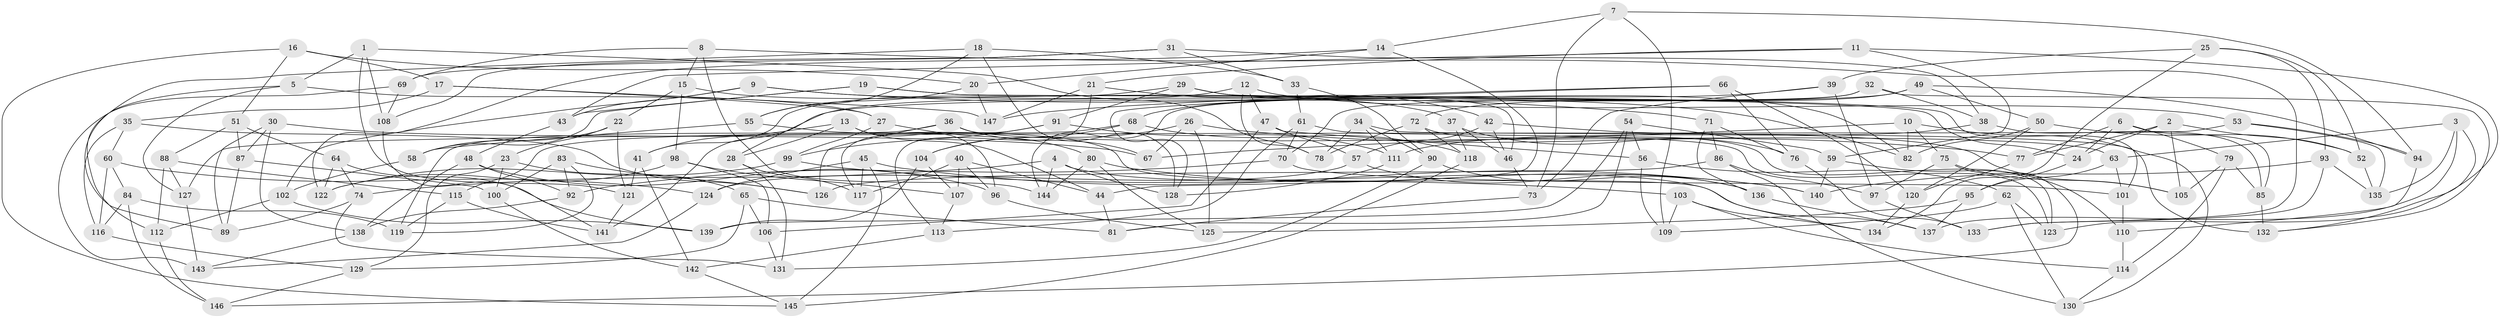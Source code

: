 // coarse degree distribution, {6: 0.47368421052631576, 4: 0.4631578947368421, 5: 0.05263157894736842, 3: 0.010526315789473684}
// Generated by graph-tools (version 1.1) at 2025/42/03/06/25 10:42:25]
// undirected, 147 vertices, 294 edges
graph export_dot {
graph [start="1"]
  node [color=gray90,style=filled];
  1;
  2;
  3;
  4;
  5;
  6;
  7;
  8;
  9;
  10;
  11;
  12;
  13;
  14;
  15;
  16;
  17;
  18;
  19;
  20;
  21;
  22;
  23;
  24;
  25;
  26;
  27;
  28;
  29;
  30;
  31;
  32;
  33;
  34;
  35;
  36;
  37;
  38;
  39;
  40;
  41;
  42;
  43;
  44;
  45;
  46;
  47;
  48;
  49;
  50;
  51;
  52;
  53;
  54;
  55;
  56;
  57;
  58;
  59;
  60;
  61;
  62;
  63;
  64;
  65;
  66;
  67;
  68;
  69;
  70;
  71;
  72;
  73;
  74;
  75;
  76;
  77;
  78;
  79;
  80;
  81;
  82;
  83;
  84;
  85;
  86;
  87;
  88;
  89;
  90;
  91;
  92;
  93;
  94;
  95;
  96;
  97;
  98;
  99;
  100;
  101;
  102;
  103;
  104;
  105;
  106;
  107;
  108;
  109;
  110;
  111;
  112;
  113;
  114;
  115;
  116;
  117;
  118;
  119;
  120;
  121;
  122;
  123;
  124;
  125;
  126;
  127;
  128;
  129;
  130;
  131;
  132;
  133;
  134;
  135;
  136;
  137;
  138;
  139;
  140;
  141;
  142;
  143;
  144;
  145;
  146;
  147;
  1 -- 121;
  1 -- 78;
  1 -- 5;
  1 -- 108;
  2 -- 77;
  2 -- 24;
  2 -- 52;
  2 -- 105;
  3 -- 135;
  3 -- 137;
  3 -- 63;
  3 -- 132;
  4 -- 128;
  4 -- 144;
  4 -- 74;
  4 -- 137;
  5 -- 27;
  5 -- 112;
  5 -- 127;
  6 -- 77;
  6 -- 85;
  6 -- 24;
  6 -- 79;
  7 -- 109;
  7 -- 14;
  7 -- 73;
  7 -- 94;
  8 -- 69;
  8 -- 144;
  8 -- 15;
  8 -- 133;
  9 -- 82;
  9 -- 43;
  9 -- 71;
  9 -- 102;
  10 -- 130;
  10 -- 75;
  10 -- 82;
  10 -- 67;
  11 -- 43;
  11 -- 123;
  11 -- 59;
  11 -- 21;
  12 -- 47;
  12 -- 78;
  12 -- 53;
  12 -- 28;
  13 -- 28;
  13 -- 41;
  13 -- 96;
  13 -- 44;
  14 -- 20;
  14 -- 44;
  14 -- 122;
  15 -- 98;
  15 -- 37;
  15 -- 22;
  16 -- 145;
  16 -- 51;
  16 -- 17;
  16 -- 20;
  17 -- 27;
  17 -- 35;
  17 -- 147;
  18 -- 55;
  18 -- 128;
  18 -- 89;
  18 -- 33;
  19 -- 101;
  19 -- 43;
  19 -- 58;
  19 -- 24;
  20 -- 55;
  20 -- 147;
  21 -- 42;
  21 -- 113;
  21 -- 147;
  22 -- 23;
  22 -- 58;
  22 -- 121;
  23 -- 129;
  23 -- 100;
  23 -- 65;
  24 -- 95;
  25 -- 93;
  25 -- 52;
  25 -- 39;
  25 -- 134;
  26 -- 104;
  26 -- 125;
  26 -- 67;
  26 -- 77;
  27 -- 80;
  27 -- 99;
  28 -- 117;
  28 -- 131;
  29 -- 91;
  29 -- 82;
  29 -- 41;
  29 -- 46;
  30 -- 67;
  30 -- 87;
  30 -- 138;
  30 -- 89;
  31 -- 69;
  31 -- 33;
  31 -- 38;
  31 -- 108;
  32 -- 132;
  32 -- 70;
  32 -- 38;
  32 -- 144;
  33 -- 61;
  33 -- 90;
  34 -- 111;
  34 -- 90;
  34 -- 78;
  34 -- 132;
  35 -- 126;
  35 -- 60;
  35 -- 116;
  36 -- 67;
  36 -- 126;
  36 -- 63;
  36 -- 119;
  37 -- 118;
  37 -- 46;
  37 -- 76;
  38 -- 85;
  38 -- 111;
  39 -- 73;
  39 -- 68;
  39 -- 97;
  40 -- 107;
  40 -- 117;
  40 -- 96;
  40 -- 44;
  41 -- 142;
  41 -- 121;
  42 -- 57;
  42 -- 46;
  42 -- 105;
  43 -- 48;
  44 -- 81;
  45 -- 124;
  45 -- 140;
  45 -- 145;
  45 -- 117;
  46 -- 73;
  47 -- 57;
  47 -- 56;
  47 -- 106;
  48 -- 92;
  48 -- 138;
  48 -- 96;
  49 -- 141;
  49 -- 94;
  49 -- 72;
  49 -- 50;
  50 -- 52;
  50 -- 82;
  50 -- 120;
  51 -- 88;
  51 -- 64;
  51 -- 87;
  52 -- 135;
  53 -- 94;
  53 -- 127;
  53 -- 135;
  54 -- 139;
  54 -- 59;
  54 -- 81;
  54 -- 56;
  55 -- 58;
  55 -- 134;
  56 -- 109;
  56 -- 62;
  57 -- 124;
  57 -- 136;
  58 -- 102;
  59 -- 140;
  59 -- 110;
  60 -- 124;
  60 -- 84;
  60 -- 116;
  61 -- 70;
  61 -- 123;
  61 -- 113;
  62 -- 109;
  62 -- 123;
  62 -- 130;
  63 -- 101;
  63 -- 95;
  64 -- 74;
  64 -- 139;
  64 -- 122;
  65 -- 129;
  65 -- 106;
  65 -- 81;
  66 -- 128;
  66 -- 120;
  66 -- 76;
  66 -- 147;
  68 -- 104;
  68 -- 115;
  68 -- 118;
  69 -- 143;
  69 -- 108;
  70 -- 92;
  70 -- 101;
  71 -- 76;
  71 -- 86;
  71 -- 136;
  72 -- 78;
  72 -- 118;
  72 -- 123;
  73 -- 81;
  74 -- 131;
  74 -- 89;
  75 -- 146;
  75 -- 105;
  75 -- 97;
  76 -- 133;
  77 -- 120;
  79 -- 114;
  79 -- 105;
  79 -- 85;
  80 -- 125;
  80 -- 144;
  80 -- 140;
  83 -- 92;
  83 -- 119;
  83 -- 100;
  83 -- 126;
  84 -- 116;
  84 -- 146;
  84 -- 119;
  85 -- 132;
  86 -- 130;
  86 -- 126;
  86 -- 97;
  87 -- 100;
  87 -- 89;
  88 -- 115;
  88 -- 127;
  88 -- 112;
  90 -- 136;
  90 -- 131;
  91 -- 99;
  91 -- 117;
  91 -- 111;
  92 -- 138;
  93 -- 135;
  93 -- 140;
  93 -- 133;
  94 -- 110;
  95 -- 125;
  95 -- 137;
  96 -- 125;
  97 -- 133;
  98 -- 106;
  98 -- 107;
  98 -- 122;
  99 -- 103;
  99 -- 122;
  100 -- 142;
  101 -- 110;
  102 -- 112;
  102 -- 139;
  103 -- 134;
  103 -- 114;
  103 -- 109;
  104 -- 107;
  104 -- 139;
  106 -- 131;
  107 -- 113;
  108 -- 141;
  110 -- 114;
  111 -- 128;
  112 -- 146;
  113 -- 142;
  114 -- 130;
  115 -- 141;
  115 -- 119;
  116 -- 129;
  118 -- 145;
  120 -- 134;
  121 -- 141;
  124 -- 143;
  127 -- 143;
  129 -- 146;
  136 -- 137;
  138 -- 143;
  142 -- 145;
}
